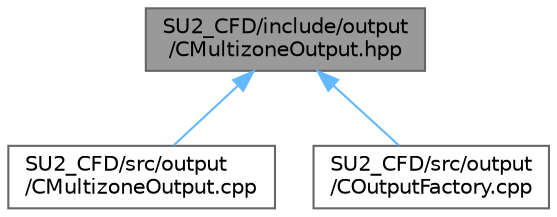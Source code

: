 digraph "SU2_CFD/include/output/CMultizoneOutput.hpp"
{
 // LATEX_PDF_SIZE
  bgcolor="transparent";
  edge [fontname=Helvetica,fontsize=10,labelfontname=Helvetica,labelfontsize=10];
  node [fontname=Helvetica,fontsize=10,shape=box,height=0.2,width=0.4];
  Node1 [id="Node000001",label="SU2_CFD/include/output\l/CMultizoneOutput.hpp",height=0.2,width=0.4,color="gray40", fillcolor="grey60", style="filled", fontcolor="black",tooltip="Headers of the main subroutines for screen and history output in multizone problems."];
  Node1 -> Node2 [id="edge1_Node000001_Node000002",dir="back",color="steelblue1",style="solid",tooltip=" "];
  Node2 [id="Node000002",label="SU2_CFD/src/output\l/CMultizoneOutput.cpp",height=0.2,width=0.4,color="grey40", fillcolor="white", style="filled",URL="$CMultizoneOutput_8cpp.html",tooltip="Main subroutines for multizone output."];
  Node1 -> Node3 [id="edge2_Node000001_Node000003",dir="back",color="steelblue1",style="solid",tooltip=" "];
  Node3 [id="Node000003",label="SU2_CFD/src/output\l/COutputFactory.cpp",height=0.2,width=0.4,color="grey40", fillcolor="white", style="filled",URL="$COutputFactory_8cpp.html",tooltip="Main subroutines for output solver information."];
}
